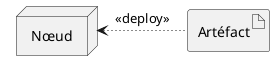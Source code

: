 @startuml
skinparam backgroundcolor transparent
node Nœud
artifact Artéfact

Nœud <-[dotted]r- Artéfact: <<deploy>>

@enduml